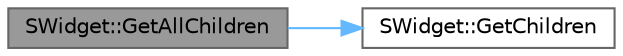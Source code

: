 digraph "SWidget::GetAllChildren"
{
 // INTERACTIVE_SVG=YES
 // LATEX_PDF_SIZE
  bgcolor="transparent";
  edge [fontname=Helvetica,fontsize=10,labelfontname=Helvetica,labelfontsize=10];
  node [fontname=Helvetica,fontsize=10,shape=box,height=0.2,width=0.4];
  rankdir="LR";
  Node1 [id="Node000001",label="SWidget::GetAllChildren",height=0.2,width=0.4,color="gray40", fillcolor="grey60", style="filled", fontcolor="black",tooltip="Returns the children (if any) of this widget that are used by the invalidation system."];
  Node1 -> Node2 [id="edge1_Node000001_Node000002",color="steelblue1",style="solid",tooltip=" "];
  Node2 [id="Node000002",label="SWidget::GetChildren",height=0.2,width=0.4,color="grey40", fillcolor="white", style="filled",URL="$dd/de2/classSWidget.html#a4e86fa317ca96831a372a94baa30e245",tooltip="Returns the useful children (if any) of this widget."];
}
